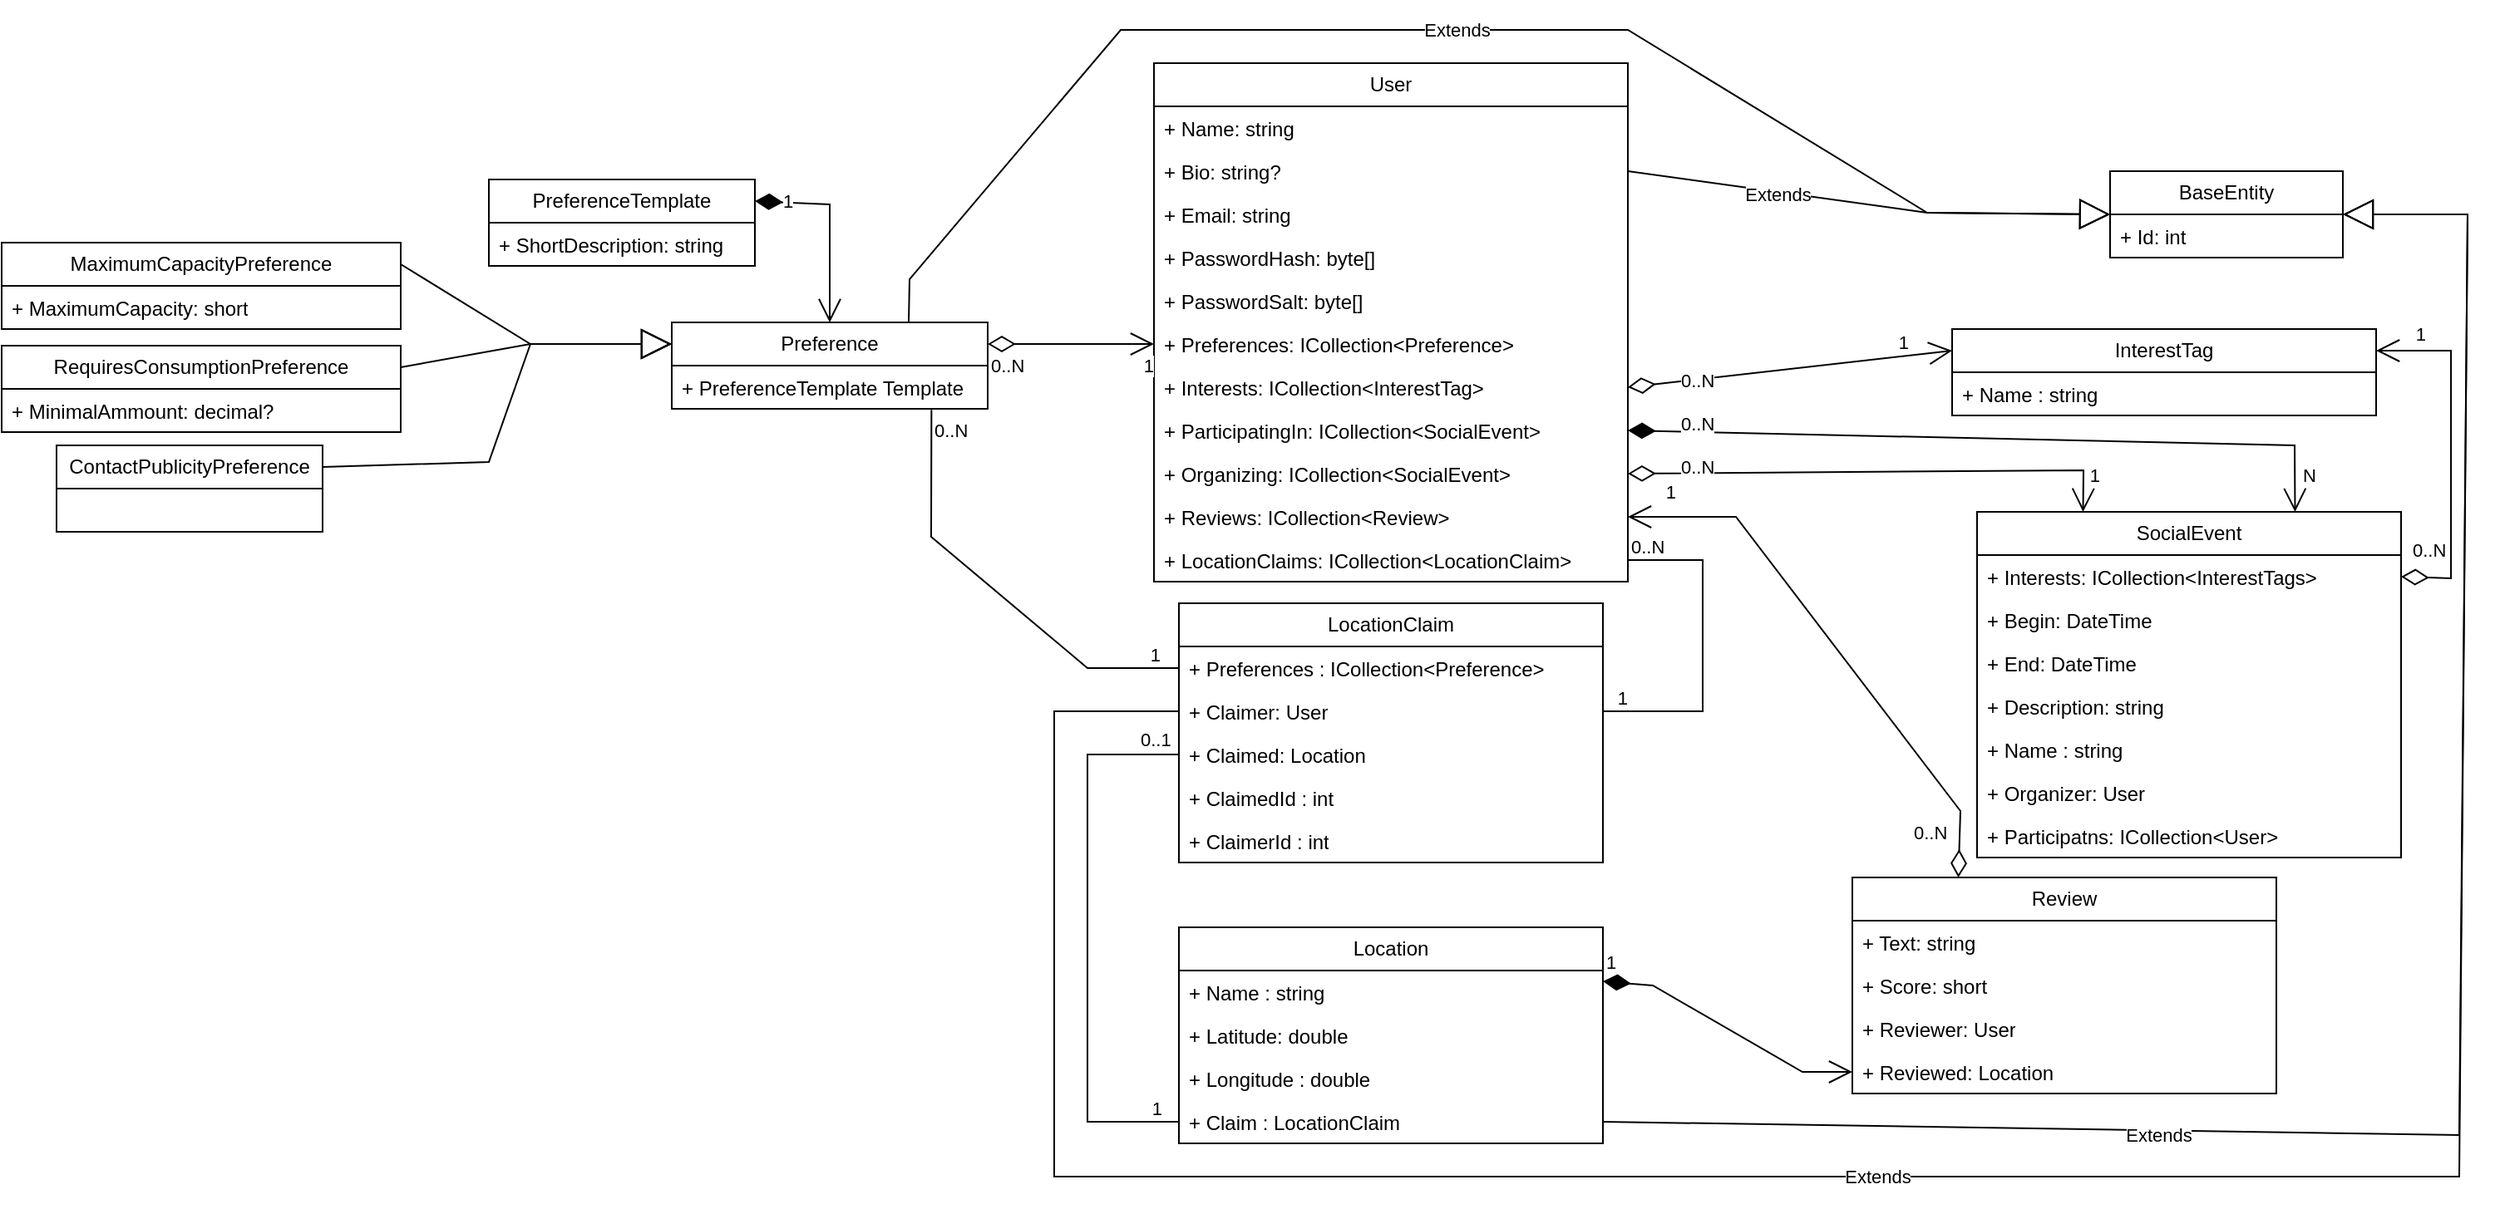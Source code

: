 <mxfile>
    <diagram name="Page-1" id="65439vAW38-Hdfyko0-h">
        <mxGraphModel dx="2931" dy="1668" grid="1" gridSize="5" guides="1" tooltips="1" connect="1" arrows="1" fold="1" page="1" pageScale="1" pageWidth="827" pageHeight="1169" math="0" shadow="0">
            <root>
                <mxCell id="0"/>
                <mxCell id="1" parent="0"/>
                <mxCell id="vAPCmih38q4xz6qMJKvT-133" value="BaseEntity" style="swimlane;fontStyle=0;childLayout=stackLayout;horizontal=1;startSize=26;fillColor=none;horizontalStack=0;resizeParent=1;resizeParentMax=0;resizeLast=0;collapsible=1;marginBottom=0;whiteSpace=wrap;html=1;" parent="1" vertex="1">
                    <mxGeometry x="538" y="325" width="140" height="52" as="geometry"/>
                </mxCell>
                <mxCell id="vAPCmih38q4xz6qMJKvT-134" value="+ Id: int" style="text;strokeColor=none;fillColor=none;align=left;verticalAlign=top;spacingLeft=4;spacingRight=4;overflow=hidden;rotatable=0;points=[[0,0.5],[1,0.5]];portConstraint=eastwest;whiteSpace=wrap;html=1;" parent="vAPCmih38q4xz6qMJKvT-133" vertex="1">
                    <mxGeometry y="26" width="140" height="26" as="geometry"/>
                </mxCell>
                <mxCell id="vAPCmih38q4xz6qMJKvT-137" value="User" style="swimlane;fontStyle=0;childLayout=stackLayout;horizontal=1;startSize=26;fillColor=none;horizontalStack=0;resizeParent=1;resizeParentMax=0;resizeLast=0;collapsible=1;marginBottom=0;whiteSpace=wrap;html=1;" parent="1" vertex="1">
                    <mxGeometry x="-37" y="260" width="285" height="312" as="geometry"/>
                </mxCell>
                <mxCell id="vAPCmih38q4xz6qMJKvT-138" value="+ Name: string" style="text;strokeColor=none;fillColor=none;align=left;verticalAlign=top;spacingLeft=4;spacingRight=4;overflow=hidden;rotatable=0;points=[[0,0.5],[1,0.5]];portConstraint=eastwest;whiteSpace=wrap;html=1;" parent="vAPCmih38q4xz6qMJKvT-137" vertex="1">
                    <mxGeometry y="26" width="285" height="26" as="geometry"/>
                </mxCell>
                <mxCell id="vAPCmih38q4xz6qMJKvT-139" value="+ Bio: string?" style="text;strokeColor=none;fillColor=none;align=left;verticalAlign=top;spacingLeft=4;spacingRight=4;overflow=hidden;rotatable=0;points=[[0,0.5],[1,0.5]];portConstraint=eastwest;whiteSpace=wrap;html=1;" parent="vAPCmih38q4xz6qMJKvT-137" vertex="1">
                    <mxGeometry y="52" width="285" height="26" as="geometry"/>
                </mxCell>
                <mxCell id="vAPCmih38q4xz6qMJKvT-140" value="+ Email: string" style="text;strokeColor=none;fillColor=none;align=left;verticalAlign=top;spacingLeft=4;spacingRight=4;overflow=hidden;rotatable=0;points=[[0,0.5],[1,0.5]];portConstraint=eastwest;whiteSpace=wrap;html=1;" parent="vAPCmih38q4xz6qMJKvT-137" vertex="1">
                    <mxGeometry y="78" width="285" height="26" as="geometry"/>
                </mxCell>
                <mxCell id="vAPCmih38q4xz6qMJKvT-141" value="+ PasswordHash: byte[]" style="text;strokeColor=none;fillColor=none;align=left;verticalAlign=top;spacingLeft=4;spacingRight=4;overflow=hidden;rotatable=0;points=[[0,0.5],[1,0.5]];portConstraint=eastwest;whiteSpace=wrap;html=1;" parent="vAPCmih38q4xz6qMJKvT-137" vertex="1">
                    <mxGeometry y="104" width="285" height="26" as="geometry"/>
                </mxCell>
                <mxCell id="vAPCmih38q4xz6qMJKvT-142" value="+ PasswordSalt: byte[]" style="text;strokeColor=none;fillColor=none;align=left;verticalAlign=top;spacingLeft=4;spacingRight=4;overflow=hidden;rotatable=0;points=[[0,0.5],[1,0.5]];portConstraint=eastwest;whiteSpace=wrap;html=1;" parent="vAPCmih38q4xz6qMJKvT-137" vertex="1">
                    <mxGeometry y="130" width="285" height="26" as="geometry"/>
                </mxCell>
                <mxCell id="vAPCmih38q4xz6qMJKvT-171" value="+ Preferences: ICollection&amp;lt;Preference&amp;gt;" style="text;strokeColor=none;fillColor=none;align=left;verticalAlign=top;spacingLeft=4;spacingRight=4;overflow=hidden;rotatable=0;points=[[0,0.5],[1,0.5]];portConstraint=eastwest;whiteSpace=wrap;html=1;" parent="vAPCmih38q4xz6qMJKvT-137" vertex="1">
                    <mxGeometry y="156" width="285" height="26" as="geometry"/>
                </mxCell>
                <mxCell id="vAPCmih38q4xz6qMJKvT-236" value="+ Interests: ICollection&amp;lt;InterestTag&amp;gt;" style="text;strokeColor=none;fillColor=none;align=left;verticalAlign=top;spacingLeft=4;spacingRight=4;overflow=hidden;rotatable=0;points=[[0,0.5],[1,0.5]];portConstraint=eastwest;whiteSpace=wrap;html=1;" parent="vAPCmih38q4xz6qMJKvT-137" vertex="1">
                    <mxGeometry y="182" width="285" height="26" as="geometry"/>
                </mxCell>
                <mxCell id="vAPCmih38q4xz6qMJKvT-184" value="+ ParticipatingIn: ICollection&amp;lt;SocialEvent&amp;gt;" style="text;strokeColor=none;fillColor=none;align=left;verticalAlign=top;spacingLeft=4;spacingRight=4;overflow=hidden;rotatable=0;points=[[0,0.5],[1,0.5]];portConstraint=eastwest;whiteSpace=wrap;html=1;" parent="vAPCmih38q4xz6qMJKvT-137" vertex="1">
                    <mxGeometry y="208" width="285" height="26" as="geometry"/>
                </mxCell>
                <mxCell id="vAPCmih38q4xz6qMJKvT-265" value="+ Organizing: ICollection&amp;lt;SocialEvent&amp;gt;" style="text;strokeColor=none;fillColor=none;align=left;verticalAlign=top;spacingLeft=4;spacingRight=4;overflow=hidden;rotatable=0;points=[[0,0.5],[1,0.5]];portConstraint=eastwest;whiteSpace=wrap;html=1;" parent="vAPCmih38q4xz6qMJKvT-137" vertex="1">
                    <mxGeometry y="234" width="285" height="26" as="geometry"/>
                </mxCell>
                <mxCell id="vAPCmih38q4xz6qMJKvT-285" value="+ Reviews: ICollection&amp;lt;Review&amp;gt;" style="text;strokeColor=none;fillColor=none;align=left;verticalAlign=top;spacingLeft=4;spacingRight=4;overflow=hidden;rotatable=0;points=[[0,0.5],[1,0.5]];portConstraint=eastwest;whiteSpace=wrap;html=1;" parent="vAPCmih38q4xz6qMJKvT-137" vertex="1">
                    <mxGeometry y="260" width="285" height="26" as="geometry"/>
                </mxCell>
                <mxCell id="vAPCmih38q4xz6qMJKvT-264" value="+ LocationClaims: ICollection&amp;lt;LocationClaim&amp;gt;" style="text;strokeColor=none;fillColor=none;align=left;verticalAlign=top;spacingLeft=4;spacingRight=4;overflow=hidden;rotatable=0;points=[[0,0.5],[1,0.5]];portConstraint=eastwest;whiteSpace=wrap;html=1;" parent="vAPCmih38q4xz6qMJKvT-137" vertex="1">
                    <mxGeometry y="286" width="285" height="26" as="geometry"/>
                </mxCell>
                <mxCell id="vAPCmih38q4xz6qMJKvT-175" value="LocationClaim" style="swimlane;fontStyle=0;childLayout=stackLayout;horizontal=1;startSize=26;fillColor=none;horizontalStack=0;resizeParent=1;resizeParentMax=0;resizeLast=0;collapsible=1;marginBottom=0;whiteSpace=wrap;html=1;" parent="1" vertex="1">
                    <mxGeometry x="-22" y="585" width="255" height="156" as="geometry"/>
                </mxCell>
                <mxCell id="vAPCmih38q4xz6qMJKvT-176" value="+ Preferences : ICollection&amp;lt;Preference&amp;gt;" style="text;strokeColor=none;fillColor=none;align=left;verticalAlign=top;spacingLeft=4;spacingRight=4;overflow=hidden;rotatable=0;points=[[0,0.5],[1,0.5]];portConstraint=eastwest;whiteSpace=wrap;html=1;" parent="vAPCmih38q4xz6qMJKvT-175" vertex="1">
                    <mxGeometry y="26" width="255" height="26" as="geometry"/>
                </mxCell>
                <mxCell id="vAPCmih38q4xz6qMJKvT-185" value="+ Claimer: User" style="text;strokeColor=none;fillColor=none;align=left;verticalAlign=top;spacingLeft=4;spacingRight=4;overflow=hidden;rotatable=0;points=[[0,0.5],[1,0.5]];portConstraint=eastwest;whiteSpace=wrap;html=1;" parent="vAPCmih38q4xz6qMJKvT-175" vertex="1">
                    <mxGeometry y="52" width="255" height="26" as="geometry"/>
                </mxCell>
                <mxCell id="vAPCmih38q4xz6qMJKvT-177" value="+ Claimed: Location" style="text;strokeColor=none;fillColor=none;align=left;verticalAlign=top;spacingLeft=4;spacingRight=4;overflow=hidden;rotatable=0;points=[[0,0.5],[1,0.5]];portConstraint=eastwest;whiteSpace=wrap;html=1;" parent="vAPCmih38q4xz6qMJKvT-175" vertex="1">
                    <mxGeometry y="78" width="255" height="26" as="geometry"/>
                </mxCell>
                <mxCell id="vAPCmih38q4xz6qMJKvT-190" value="+ ClaimedId : int" style="text;strokeColor=none;fillColor=none;align=left;verticalAlign=top;spacingLeft=4;spacingRight=4;overflow=hidden;rotatable=0;points=[[0,0.5],[1,0.5]];portConstraint=eastwest;whiteSpace=wrap;html=1;flipV=1;flipH=1;" parent="vAPCmih38q4xz6qMJKvT-175" vertex="1">
                    <mxGeometry y="104" width="255" height="26" as="geometry"/>
                </mxCell>
                <mxCell id="vAPCmih38q4xz6qMJKvT-182" value="+ ClaimerId : int" style="text;strokeColor=none;fillColor=none;align=left;verticalAlign=top;spacingLeft=4;spacingRight=4;overflow=hidden;rotatable=0;points=[[0,0.5],[1,0.5]];portConstraint=eastwest;whiteSpace=wrap;html=1;" parent="vAPCmih38q4xz6qMJKvT-175" vertex="1">
                    <mxGeometry y="130" width="255" height="26" as="geometry"/>
                </mxCell>
                <mxCell id="vAPCmih38q4xz6qMJKvT-202" value="ContactPublicityPreference" style="swimlane;fontStyle=0;childLayout=stackLayout;horizontal=1;startSize=26;fillColor=none;horizontalStack=0;resizeParent=1;resizeParentMax=0;resizeLast=0;collapsible=1;marginBottom=0;whiteSpace=wrap;html=1;" parent="1" vertex="1">
                    <mxGeometry x="-697" y="490" width="160" height="52" as="geometry"/>
                </mxCell>
                <mxCell id="vAPCmih38q4xz6qMJKvT-203" value="RequiresConsumptionPreference" style="swimlane;fontStyle=0;childLayout=stackLayout;horizontal=1;startSize=26;fillColor=none;horizontalStack=0;resizeParent=1;resizeParentMax=0;resizeLast=0;collapsible=1;marginBottom=0;whiteSpace=wrap;html=1;" parent="1" vertex="1">
                    <mxGeometry x="-730" y="430" width="240" height="52" as="geometry"/>
                </mxCell>
                <mxCell id="vAPCmih38q4xz6qMJKvT-204" value="+ MinimalAmmount: decimal?" style="text;strokeColor=none;fillColor=none;align=left;verticalAlign=top;spacingLeft=4;spacingRight=4;overflow=hidden;rotatable=0;points=[[0,0.5],[1,0.5]];portConstraint=eastwest;whiteSpace=wrap;html=1;" parent="vAPCmih38q4xz6qMJKvT-203" vertex="1">
                    <mxGeometry y="26" width="240" height="26" as="geometry"/>
                </mxCell>
                <mxCell id="vAPCmih38q4xz6qMJKvT-207" value="MaximumCapacityPreference" style="swimlane;fontStyle=0;childLayout=stackLayout;horizontal=1;startSize=26;fillColor=none;horizontalStack=0;resizeParent=1;resizeParentMax=0;resizeLast=0;collapsible=1;marginBottom=0;whiteSpace=wrap;html=1;" parent="1" vertex="1">
                    <mxGeometry x="-730" y="368" width="240" height="52" as="geometry"/>
                </mxCell>
                <mxCell id="vAPCmih38q4xz6qMJKvT-208" value="+&amp;nbsp;MaximumCapacity: short" style="text;strokeColor=none;fillColor=none;align=left;verticalAlign=top;spacingLeft=4;spacingRight=4;overflow=hidden;rotatable=0;points=[[0,0.5],[1,0.5]];portConstraint=eastwest;whiteSpace=wrap;html=1;" parent="vAPCmih38q4xz6qMJKvT-207" vertex="1">
                    <mxGeometry y="26" width="240" height="26" as="geometry"/>
                </mxCell>
                <mxCell id="vAPCmih38q4xz6qMJKvT-209" value="PreferenceTemplate" style="swimlane;fontStyle=0;childLayout=stackLayout;horizontal=1;startSize=26;fillColor=none;horizontalStack=0;resizeParent=1;resizeParentMax=0;resizeLast=0;collapsible=1;marginBottom=0;whiteSpace=wrap;html=1;" parent="1" vertex="1">
                    <mxGeometry x="-437" y="330" width="160" height="52" as="geometry"/>
                </mxCell>
                <mxCell id="vAPCmih38q4xz6qMJKvT-210" value="+ ShortDescription: string" style="text;strokeColor=none;fillColor=none;align=left;verticalAlign=top;spacingLeft=4;spacingRight=4;overflow=hidden;rotatable=0;points=[[0,0.5],[1,0.5]];portConstraint=eastwest;whiteSpace=wrap;html=1;" parent="vAPCmih38q4xz6qMJKvT-209" vertex="1">
                    <mxGeometry y="26" width="160" height="26" as="geometry"/>
                </mxCell>
                <mxCell id="vAPCmih38q4xz6qMJKvT-211" value="Preference" style="swimlane;fontStyle=0;childLayout=stackLayout;horizontal=1;startSize=26;fillColor=none;horizontalStack=0;resizeParent=1;resizeParentMax=0;resizeLast=0;collapsible=1;marginBottom=0;whiteSpace=wrap;html=1;" parent="1" vertex="1">
                    <mxGeometry x="-327" y="416" width="190" height="52" as="geometry"/>
                </mxCell>
                <mxCell id="vAPCmih38q4xz6qMJKvT-212" value="+ PreferenceTemplate Template" style="text;strokeColor=none;fillColor=none;align=left;verticalAlign=top;spacingLeft=4;spacingRight=4;overflow=hidden;rotatable=0;points=[[0,0.5],[1,0.5]];portConstraint=eastwest;whiteSpace=wrap;html=1;" parent="vAPCmih38q4xz6qMJKvT-211" vertex="1">
                    <mxGeometry y="26" width="190" height="26" as="geometry"/>
                </mxCell>
                <mxCell id="vAPCmih38q4xz6qMJKvT-214" value="" style="endArrow=none;html=1;rounded=0;entryX=1;entryY=0.5;entryDx=0;entryDy=0;exitX=1;exitY=0.5;exitDx=0;exitDy=0;" parent="1" source="vAPCmih38q4xz6qMJKvT-264" target="vAPCmih38q4xz6qMJKvT-185" edge="1">
                    <mxGeometry relative="1" as="geometry">
                        <mxPoint x="302.655" y="480" as="sourcePoint"/>
                        <mxPoint x="-137" y="595" as="targetPoint"/>
                        <Array as="points">
                            <mxPoint x="293" y="559"/>
                            <mxPoint x="293" y="650"/>
                        </Array>
                    </mxGeometry>
                </mxCell>
                <mxCell id="vAPCmih38q4xz6qMJKvT-215" value="0..N" style="edgeLabel;resizable=0;html=1;align=left;verticalAlign=bottom;" parent="vAPCmih38q4xz6qMJKvT-214" connectable="0" vertex="1">
                    <mxGeometry x="-1" relative="1" as="geometry"/>
                </mxCell>
                <mxCell id="vAPCmih38q4xz6qMJKvT-216" value="1" style="edgeLabel;resizable=0;html=1;align=right;verticalAlign=bottom;" parent="vAPCmih38q4xz6qMJKvT-214" connectable="0" vertex="1">
                    <mxGeometry x="1" relative="1" as="geometry">
                        <mxPoint x="15" as="offset"/>
                    </mxGeometry>
                </mxCell>
                <mxCell id="vAPCmih38q4xz6qMJKvT-218" value="Extends" style="endArrow=block;endSize=16;endFill=0;html=1;rounded=0;exitX=1;exitY=0.5;exitDx=0;exitDy=0;entryX=0;entryY=0.5;entryDx=0;entryDy=0;" parent="1" source="vAPCmih38q4xz6qMJKvT-139" target="vAPCmih38q4xz6qMJKvT-133" edge="1">
                    <mxGeometry x="-0.375" y="-2" width="160" relative="1" as="geometry">
                        <mxPoint x="183" y="215" as="sourcePoint"/>
                        <mxPoint x="613" y="390" as="targetPoint"/>
                        <Array as="points">
                            <mxPoint x="428" y="350"/>
                        </Array>
                        <mxPoint as="offset"/>
                    </mxGeometry>
                </mxCell>
                <mxCell id="vAPCmih38q4xz6qMJKvT-219" value="Extends" style="endArrow=block;endSize=16;endFill=0;html=1;rounded=0;exitX=0.75;exitY=0;exitDx=0;exitDy=0;entryX=0;entryY=0.5;entryDx=0;entryDy=0;" parent="1" source="vAPCmih38q4xz6qMJKvT-211" target="vAPCmih38q4xz6qMJKvT-133" edge="1">
                    <mxGeometry width="160" relative="1" as="geometry">
                        <mxPoint x="-187" y="210" as="sourcePoint"/>
                        <mxPoint x="548" y="415" as="targetPoint"/>
                        <Array as="points">
                            <mxPoint x="-184" y="390"/>
                            <mxPoint x="-57" y="240"/>
                            <mxPoint x="248" y="240"/>
                            <mxPoint x="428" y="350"/>
                        </Array>
                    </mxGeometry>
                </mxCell>
                <mxCell id="vAPCmih38q4xz6qMJKvT-221" value="" style="endArrow=open;html=1;endSize=12;startArrow=diamondThin;startSize=14;startFill=0;rounded=0;entryX=0;entryY=0.5;entryDx=0;entryDy=0;exitX=1;exitY=0.25;exitDx=0;exitDy=0;" parent="1" source="vAPCmih38q4xz6qMJKvT-211" target="vAPCmih38q4xz6qMJKvT-171" edge="1">
                    <mxGeometry relative="1" as="geometry">
                        <mxPoint x="-212" y="487" as="sourcePoint"/>
                        <mxPoint x="-52" y="487" as="targetPoint"/>
                    </mxGeometry>
                </mxCell>
                <mxCell id="vAPCmih38q4xz6qMJKvT-222" value="0..N" style="edgeLabel;resizable=0;html=1;align=left;verticalAlign=top;" parent="vAPCmih38q4xz6qMJKvT-221" connectable="0" vertex="1">
                    <mxGeometry x="-1" relative="1" as="geometry"/>
                </mxCell>
                <mxCell id="vAPCmih38q4xz6qMJKvT-223" value="1" style="edgeLabel;resizable=0;html=1;align=right;verticalAlign=top;" parent="vAPCmih38q4xz6qMJKvT-221" connectable="0" vertex="1">
                    <mxGeometry x="1" relative="1" as="geometry"/>
                </mxCell>
                <mxCell id="vAPCmih38q4xz6qMJKvT-224" value="" style="endArrow=open;html=1;endSize=12;startArrow=diamondThin;startSize=14;startFill=1;rounded=0;entryX=0.5;entryY=0;entryDx=0;entryDy=0;exitX=1;exitY=0.25;exitDx=0;exitDy=0;" parent="1" source="vAPCmih38q4xz6qMJKvT-209" target="vAPCmih38q4xz6qMJKvT-211" edge="1">
                    <mxGeometry relative="1" as="geometry">
                        <mxPoint x="-277" y="189" as="sourcePoint"/>
                        <mxPoint x="-152" y="260" as="targetPoint"/>
                        <Array as="points">
                            <mxPoint x="-232" y="345"/>
                        </Array>
                    </mxGeometry>
                </mxCell>
                <mxCell id="vAPCmih38q4xz6qMJKvT-225" value="1" style="edgeLabel;resizable=0;html=1;align=left;verticalAlign=top;" parent="vAPCmih38q4xz6qMJKvT-224" connectable="0" vertex="1">
                    <mxGeometry x="-1" relative="1" as="geometry">
                        <mxPoint x="15" y="-13" as="offset"/>
                    </mxGeometry>
                </mxCell>
                <mxCell id="vAPCmih38q4xz6qMJKvT-230" value="" style="endArrow=block;endSize=16;endFill=0;html=1;rounded=0;entryX=0;entryY=0.25;entryDx=0;entryDy=0;exitX=1;exitY=0.25;exitDx=0;exitDy=0;" parent="1" source="vAPCmih38q4xz6qMJKvT-207" target="vAPCmih38q4xz6qMJKvT-211" edge="1">
                    <mxGeometry x="0.4" y="18" width="160" relative="1" as="geometry">
                        <mxPoint x="-477" y="380" as="sourcePoint"/>
                        <mxPoint x="-342" y="483" as="targetPoint"/>
                        <Array as="points">
                            <mxPoint x="-412" y="429"/>
                        </Array>
                        <mxPoint y="1" as="offset"/>
                    </mxGeometry>
                </mxCell>
                <mxCell id="vAPCmih38q4xz6qMJKvT-231" value="" style="endArrow=block;endSize=16;endFill=0;html=1;rounded=0;entryX=0;entryY=0.25;entryDx=0;entryDy=0;exitX=1;exitY=0.25;exitDx=0;exitDy=0;" parent="1" source="vAPCmih38q4xz6qMJKvT-203" target="vAPCmih38q4xz6qMJKvT-211" edge="1">
                    <mxGeometry x="0.4" y="18" width="160" relative="1" as="geometry">
                        <mxPoint x="-492" y="416" as="sourcePoint"/>
                        <mxPoint x="-327" y="457" as="targetPoint"/>
                        <Array as="points">
                            <mxPoint x="-412" y="429"/>
                        </Array>
                        <mxPoint y="1" as="offset"/>
                    </mxGeometry>
                </mxCell>
                <mxCell id="vAPCmih38q4xz6qMJKvT-232" value="" style="endArrow=block;endSize=16;endFill=0;html=1;rounded=0;entryX=0;entryY=0.25;entryDx=0;entryDy=0;exitX=1;exitY=0.25;exitDx=0;exitDy=0;" parent="1" source="vAPCmih38q4xz6qMJKvT-202" target="vAPCmih38q4xz6qMJKvT-211" edge="1">
                    <mxGeometry x="0.4" y="18" width="160" relative="1" as="geometry">
                        <mxPoint x="-482" y="398" as="sourcePoint"/>
                        <mxPoint x="-317" y="439" as="targetPoint"/>
                        <Array as="points">
                            <mxPoint x="-437" y="500"/>
                            <mxPoint x="-412" y="429"/>
                        </Array>
                        <mxPoint y="1" as="offset"/>
                    </mxGeometry>
                </mxCell>
                <mxCell id="vAPCmih38q4xz6qMJKvT-233" value="" style="endArrow=none;html=1;rounded=0;entryX=0;entryY=0.5;entryDx=0;entryDy=0;exitX=0.822;exitY=1.022;exitDx=0;exitDy=0;exitPerimeter=0;" parent="1" source="vAPCmih38q4xz6qMJKvT-212" target="vAPCmih38q4xz6qMJKvT-176" edge="1">
                    <mxGeometry relative="1" as="geometry">
                        <mxPoint x="-232" y="510" as="sourcePoint"/>
                        <mxPoint x="-37" y="715" as="targetPoint"/>
                        <Array as="points">
                            <mxPoint x="-171" y="545"/>
                            <mxPoint x="-77" y="624"/>
                        </Array>
                    </mxGeometry>
                </mxCell>
                <mxCell id="vAPCmih38q4xz6qMJKvT-234" value="0..N" style="edgeLabel;resizable=0;html=1;align=left;verticalAlign=bottom;" parent="vAPCmih38q4xz6qMJKvT-233" connectable="0" vertex="1">
                    <mxGeometry x="-1" relative="1" as="geometry">
                        <mxPoint y="21" as="offset"/>
                    </mxGeometry>
                </mxCell>
                <mxCell id="vAPCmih38q4xz6qMJKvT-235" value="1" style="edgeLabel;resizable=0;html=1;align=right;verticalAlign=bottom;" parent="vAPCmih38q4xz6qMJKvT-233" connectable="0" vertex="1">
                    <mxGeometry x="1" relative="1" as="geometry">
                        <mxPoint x="-10" as="offset"/>
                    </mxGeometry>
                </mxCell>
                <mxCell id="vAPCmih38q4xz6qMJKvT-239" value="Location" style="swimlane;fontStyle=0;childLayout=stackLayout;horizontal=1;startSize=26;fillColor=none;horizontalStack=0;resizeParent=1;resizeParentMax=0;resizeLast=0;collapsible=1;marginBottom=0;whiteSpace=wrap;html=1;" parent="1" vertex="1">
                    <mxGeometry x="-22" y="780" width="255" height="130" as="geometry"/>
                </mxCell>
                <mxCell id="vAPCmih38q4xz6qMJKvT-241" value="+ Name : string" style="text;strokeColor=none;fillColor=none;align=left;verticalAlign=top;spacingLeft=4;spacingRight=4;overflow=hidden;rotatable=0;points=[[0,0.5],[1,0.5]];portConstraint=eastwest;whiteSpace=wrap;html=1;" parent="vAPCmih38q4xz6qMJKvT-239" vertex="1">
                    <mxGeometry y="26" width="255" height="26" as="geometry"/>
                </mxCell>
                <mxCell id="vAPCmih38q4xz6qMJKvT-242" value="+ Latitude: double" style="text;strokeColor=none;fillColor=none;align=left;verticalAlign=top;spacingLeft=4;spacingRight=4;overflow=hidden;rotatable=0;points=[[0,0.5],[1,0.5]];portConstraint=eastwest;whiteSpace=wrap;html=1;" parent="vAPCmih38q4xz6qMJKvT-239" vertex="1">
                    <mxGeometry y="52" width="255" height="26" as="geometry"/>
                </mxCell>
                <mxCell id="vAPCmih38q4xz6qMJKvT-243" value="+ Longitude : double" style="text;strokeColor=none;fillColor=none;align=left;verticalAlign=top;spacingLeft=4;spacingRight=4;overflow=hidden;rotatable=0;points=[[0,0.5],[1,0.5]];portConstraint=eastwest;whiteSpace=wrap;html=1;" parent="vAPCmih38q4xz6qMJKvT-239" vertex="1">
                    <mxGeometry y="78" width="255" height="26" as="geometry"/>
                </mxCell>
                <mxCell id="vAPCmih38q4xz6qMJKvT-244" value="+&amp;nbsp;Claim :&amp;nbsp;LocationClaim" style="text;strokeColor=none;fillColor=none;align=left;verticalAlign=top;spacingLeft=4;spacingRight=4;overflow=hidden;rotatable=0;points=[[0,0.5],[1,0.5]];portConstraint=eastwest;whiteSpace=wrap;html=1;" parent="vAPCmih38q4xz6qMJKvT-239" vertex="1">
                    <mxGeometry y="104" width="255" height="26" as="geometry"/>
                </mxCell>
                <mxCell id="vAPCmih38q4xz6qMJKvT-248" value="" style="endArrow=none;html=1;rounded=0;entryX=0;entryY=0.5;entryDx=0;entryDy=0;exitX=0;exitY=0.5;exitDx=0;exitDy=0;" parent="1" source="vAPCmih38q4xz6qMJKvT-177" target="vAPCmih38q4xz6qMJKvT-244" edge="1">
                    <mxGeometry relative="1" as="geometry">
                        <mxPoint x="-171" y="710" as="sourcePoint"/>
                        <mxPoint x="-22" y="865" as="targetPoint"/>
                        <Array as="points">
                            <mxPoint x="-77" y="676"/>
                            <mxPoint x="-77" y="897"/>
                        </Array>
                    </mxGeometry>
                </mxCell>
                <mxCell id="vAPCmih38q4xz6qMJKvT-249" value="0..1" style="edgeLabel;resizable=0;html=1;align=left;verticalAlign=bottom;" parent="vAPCmih38q4xz6qMJKvT-248" connectable="0" vertex="1">
                    <mxGeometry x="-1" relative="1" as="geometry">
                        <mxPoint x="-25" y="-1" as="offset"/>
                    </mxGeometry>
                </mxCell>
                <mxCell id="vAPCmih38q4xz6qMJKvT-250" value="1" style="edgeLabel;resizable=0;html=1;align=right;verticalAlign=bottom;" parent="vAPCmih38q4xz6qMJKvT-248" connectable="0" vertex="1">
                    <mxGeometry x="1" relative="1" as="geometry">
                        <mxPoint x="-10" as="offset"/>
                    </mxGeometry>
                </mxCell>
                <mxCell id="vAPCmih38q4xz6qMJKvT-251" value="Extends" style="endArrow=block;endSize=16;endFill=0;html=1;rounded=0;exitX=0;exitY=0.5;exitDx=0;exitDy=0;entryX=1;entryY=0.5;entryDx=0;entryDy=0;" parent="1" source="vAPCmih38q4xz6qMJKvT-185" target="vAPCmih38q4xz6qMJKvT-133" edge="1">
                    <mxGeometry x="-0.083" width="160" relative="1" as="geometry">
                        <mxPoint x="203" y="585" as="sourcePoint"/>
                        <mxPoint x="707.091" y="350" as="targetPoint"/>
                        <Array as="points">
                            <mxPoint x="-97" y="650"/>
                            <mxPoint x="-97" y="930"/>
                            <mxPoint x="748" y="930"/>
                            <mxPoint x="753" y="351"/>
                        </Array>
                        <mxPoint as="offset"/>
                    </mxGeometry>
                </mxCell>
                <mxCell id="vAPCmih38q4xz6qMJKvT-252" value="Extends" style="endArrow=block;endSize=16;endFill=0;html=1;rounded=0;entryX=1;entryY=0.5;entryDx=0;entryDy=0;exitX=1;exitY=0.5;exitDx=0;exitDy=0;" parent="1" source="vAPCmih38q4xz6qMJKvT-244" target="vAPCmih38q4xz6qMJKvT-133" edge="1">
                    <mxGeometry x="-0.414" y="-3" width="160" relative="1" as="geometry">
                        <mxPoint x="278" y="890" as="sourcePoint"/>
                        <mxPoint x="538" y="396" as="targetPoint"/>
                        <Array as="points">
                            <mxPoint x="748" y="905"/>
                            <mxPoint x="753" y="351"/>
                        </Array>
                        <mxPoint x="-1" as="offset"/>
                    </mxGeometry>
                </mxCell>
                <mxCell id="vAPCmih38q4xz6qMJKvT-254" value="SocialEvent" style="swimlane;fontStyle=0;childLayout=stackLayout;horizontal=1;startSize=26;fillColor=none;horizontalStack=0;resizeParent=1;resizeParentMax=0;resizeLast=0;collapsible=1;marginBottom=0;whiteSpace=wrap;html=1;" parent="1" vertex="1">
                    <mxGeometry x="458" y="530" width="255" height="208" as="geometry"/>
                </mxCell>
                <mxCell id="vAPCmih38q4xz6qMJKvT-281" value="+ Interests: ICollection&amp;lt;InterestTags&amp;gt;" style="text;strokeColor=none;fillColor=none;align=left;verticalAlign=top;spacingLeft=4;spacingRight=4;overflow=hidden;rotatable=0;points=[[0,0.5],[1,0.5]];portConstraint=eastwest;whiteSpace=wrap;html=1;" parent="vAPCmih38q4xz6qMJKvT-254" vertex="1">
                    <mxGeometry y="26" width="255" height="26" as="geometry"/>
                </mxCell>
                <mxCell id="vAPCmih38q4xz6qMJKvT-255" value="+ Begin: DateTime" style="text;strokeColor=none;fillColor=none;align=left;verticalAlign=top;spacingLeft=4;spacingRight=4;overflow=hidden;rotatable=0;points=[[0,0.5],[1,0.5]];portConstraint=eastwest;whiteSpace=wrap;html=1;" parent="vAPCmih38q4xz6qMJKvT-254" vertex="1">
                    <mxGeometry y="52" width="255" height="26" as="geometry"/>
                </mxCell>
                <mxCell id="vAPCmih38q4xz6qMJKvT-256" value="+ End: DateTime" style="text;strokeColor=none;fillColor=none;align=left;verticalAlign=top;spacingLeft=4;spacingRight=4;overflow=hidden;rotatable=0;points=[[0,0.5],[1,0.5]];portConstraint=eastwest;whiteSpace=wrap;html=1;" parent="vAPCmih38q4xz6qMJKvT-254" vertex="1">
                    <mxGeometry y="78" width="255" height="26" as="geometry"/>
                </mxCell>
                <mxCell id="vAPCmih38q4xz6qMJKvT-257" value="+ Description: string" style="text;strokeColor=none;fillColor=none;align=left;verticalAlign=top;spacingLeft=4;spacingRight=4;overflow=hidden;rotatable=0;points=[[0,0.5],[1,0.5]];portConstraint=eastwest;whiteSpace=wrap;html=1;" parent="vAPCmih38q4xz6qMJKvT-254" vertex="1">
                    <mxGeometry y="104" width="255" height="26" as="geometry"/>
                </mxCell>
                <mxCell id="vAPCmih38q4xz6qMJKvT-258" value="+ Name : string" style="text;strokeColor=none;fillColor=none;align=left;verticalAlign=top;spacingLeft=4;spacingRight=4;overflow=hidden;rotatable=0;points=[[0,0.5],[1,0.5]];portConstraint=eastwest;whiteSpace=wrap;html=1;" parent="vAPCmih38q4xz6qMJKvT-254" vertex="1">
                    <mxGeometry y="130" width="255" height="26" as="geometry"/>
                </mxCell>
                <mxCell id="vAPCmih38q4xz6qMJKvT-274" value="+ Organizer: User" style="text;strokeColor=none;fillColor=none;align=left;verticalAlign=top;spacingLeft=4;spacingRight=4;overflow=hidden;rotatable=0;points=[[0,0.5],[1,0.5]];portConstraint=eastwest;whiteSpace=wrap;html=1;" parent="vAPCmih38q4xz6qMJKvT-254" vertex="1">
                    <mxGeometry y="156" width="255" height="26" as="geometry"/>
                </mxCell>
                <mxCell id="vAPCmih38q4xz6qMJKvT-275" value="+ Participatns: ICollection&amp;lt;User&amp;gt;" style="text;strokeColor=none;fillColor=none;align=left;verticalAlign=top;spacingLeft=4;spacingRight=4;overflow=hidden;rotatable=0;points=[[0,0.5],[1,0.5]];portConstraint=eastwest;whiteSpace=wrap;html=1;" parent="vAPCmih38q4xz6qMJKvT-254" vertex="1">
                    <mxGeometry y="182" width="255" height="26" as="geometry"/>
                </mxCell>
                <mxCell id="vAPCmih38q4xz6qMJKvT-259" value="InterestTag" style="swimlane;fontStyle=0;childLayout=stackLayout;horizontal=1;startSize=26;fillColor=none;horizontalStack=0;resizeParent=1;resizeParentMax=0;resizeLast=0;collapsible=1;marginBottom=0;whiteSpace=wrap;html=1;" parent="1" vertex="1">
                    <mxGeometry x="443" y="420" width="255" height="52" as="geometry"/>
                </mxCell>
                <mxCell id="vAPCmih38q4xz6qMJKvT-263" value="+ Name : string" style="text;strokeColor=none;fillColor=none;align=left;verticalAlign=top;spacingLeft=4;spacingRight=4;overflow=hidden;rotatable=0;points=[[0,0.5],[1,0.5]];portConstraint=eastwest;whiteSpace=wrap;html=1;" parent="vAPCmih38q4xz6qMJKvT-259" vertex="1">
                    <mxGeometry y="26" width="255" height="26" as="geometry"/>
                </mxCell>
                <mxCell id="vAPCmih38q4xz6qMJKvT-267" value="" style="endArrow=open;html=1;endSize=12;startArrow=diamondThin;startSize=14;startFill=0;rounded=0;entryX=0.25;entryY=0;entryDx=0;entryDy=0;exitX=1;exitY=0.5;exitDx=0;exitDy=0;" parent="1" source="vAPCmih38q4xz6qMJKvT-265" target="vAPCmih38q4xz6qMJKvT-254" edge="1">
                    <mxGeometry relative="1" as="geometry">
                        <mxPoint x="363" y="500" as="sourcePoint"/>
                        <mxPoint x="463" y="500" as="targetPoint"/>
                        <Array as="points">
                            <mxPoint x="522" y="505"/>
                        </Array>
                    </mxGeometry>
                </mxCell>
                <mxCell id="vAPCmih38q4xz6qMJKvT-268" value="0..N" style="edgeLabel;resizable=0;html=1;align=left;verticalAlign=top;" parent="vAPCmih38q4xz6qMJKvT-267" connectable="0" vertex="1">
                    <mxGeometry x="-1" relative="1" as="geometry">
                        <mxPoint x="30" y="-17" as="offset"/>
                    </mxGeometry>
                </mxCell>
                <mxCell id="vAPCmih38q4xz6qMJKvT-269" value="1" style="edgeLabel;resizable=0;html=1;align=right;verticalAlign=top;" parent="vAPCmih38q4xz6qMJKvT-267" connectable="0" vertex="1">
                    <mxGeometry x="1" relative="1" as="geometry">
                        <mxPoint x="11" y="-35" as="offset"/>
                    </mxGeometry>
                </mxCell>
                <mxCell id="vAPCmih38q4xz6qMJKvT-271" value="" style="endArrow=open;html=1;endSize=12;startArrow=diamondThin;startSize=14;startFill=1;rounded=0;entryX=0.75;entryY=0;entryDx=0;entryDy=0;exitX=1;exitY=0.5;exitDx=0;exitDy=0;" parent="1" source="vAPCmih38q4xz6qMJKvT-184" target="vAPCmih38q4xz6qMJKvT-254" edge="1">
                    <mxGeometry relative="1" as="geometry">
                        <mxPoint x="268" y="475" as="sourcePoint"/>
                        <mxPoint x="517" y="523" as="targetPoint"/>
                        <Array as="points">
                            <mxPoint x="649" y="490"/>
                        </Array>
                    </mxGeometry>
                </mxCell>
                <mxCell id="vAPCmih38q4xz6qMJKvT-272" value="0..N" style="edgeLabel;resizable=0;html=1;align=left;verticalAlign=top;" parent="vAPCmih38q4xz6qMJKvT-271" connectable="0" vertex="1">
                    <mxGeometry x="-1" relative="1" as="geometry">
                        <mxPoint x="30" y="-17" as="offset"/>
                    </mxGeometry>
                </mxCell>
                <mxCell id="vAPCmih38q4xz6qMJKvT-273" value="N" style="edgeLabel;resizable=0;html=1;align=right;verticalAlign=top;" parent="vAPCmih38q4xz6qMJKvT-271" connectable="0" vertex="1">
                    <mxGeometry x="1" relative="1" as="geometry">
                        <mxPoint x="13" y="-35" as="offset"/>
                    </mxGeometry>
                </mxCell>
                <mxCell id="vAPCmih38q4xz6qMJKvT-276" value="" style="endArrow=open;html=1;endSize=12;startArrow=diamondThin;startSize=14;startFill=0;rounded=0;entryX=0;entryY=0.25;entryDx=0;entryDy=0;exitX=1;exitY=0.5;exitDx=0;exitDy=0;" parent="1" source="vAPCmih38q4xz6qMJKvT-236" target="vAPCmih38q4xz6qMJKvT-259" edge="1">
                    <mxGeometry relative="1" as="geometry">
                        <mxPoint x="258" y="450" as="sourcePoint"/>
                        <mxPoint x="507" y="498" as="targetPoint"/>
                        <Array as="points"/>
                    </mxGeometry>
                </mxCell>
                <mxCell id="vAPCmih38q4xz6qMJKvT-277" value="0..N" style="edgeLabel;resizable=0;html=1;align=left;verticalAlign=top;" parent="vAPCmih38q4xz6qMJKvT-276" connectable="0" vertex="1">
                    <mxGeometry x="-1" relative="1" as="geometry">
                        <mxPoint x="30" y="-17" as="offset"/>
                    </mxGeometry>
                </mxCell>
                <mxCell id="vAPCmih38q4xz6qMJKvT-278" value="1" style="edgeLabel;resizable=0;html=1;align=right;verticalAlign=top;" parent="vAPCmih38q4xz6qMJKvT-276" connectable="0" vertex="1">
                    <mxGeometry x="1" relative="1" as="geometry">
                        <mxPoint x="-25" y="-18" as="offset"/>
                    </mxGeometry>
                </mxCell>
                <mxCell id="vAPCmih38q4xz6qMJKvT-282" value="" style="endArrow=open;html=1;endSize=12;startArrow=diamondThin;startSize=14;startFill=0;rounded=0;entryX=1;entryY=0.25;entryDx=0;entryDy=0;exitX=1;exitY=0.5;exitDx=0;exitDy=0;" parent="1" source="vAPCmih38q4xz6qMJKvT-281" target="vAPCmih38q4xz6qMJKvT-259" edge="1">
                    <mxGeometry relative="1" as="geometry">
                        <mxPoint x="618" y="510" as="sourcePoint"/>
                        <mxPoint x="813" y="488" as="targetPoint"/>
                        <Array as="points">
                            <mxPoint x="743" y="570"/>
                            <mxPoint x="743" y="433"/>
                        </Array>
                    </mxGeometry>
                </mxCell>
                <mxCell id="vAPCmih38q4xz6qMJKvT-283" value="0..N" style="edgeLabel;resizable=0;html=1;align=left;verticalAlign=top;" parent="vAPCmih38q4xz6qMJKvT-282" connectable="0" vertex="1">
                    <mxGeometry x="-1" relative="1" as="geometry">
                        <mxPoint x="5" y="-29" as="offset"/>
                    </mxGeometry>
                </mxCell>
                <mxCell id="vAPCmih38q4xz6qMJKvT-284" value="1" style="edgeLabel;resizable=0;html=1;align=right;verticalAlign=top;" parent="vAPCmih38q4xz6qMJKvT-282" connectable="0" vertex="1">
                    <mxGeometry x="1" relative="1" as="geometry">
                        <mxPoint x="30" y="-23" as="offset"/>
                    </mxGeometry>
                </mxCell>
                <mxCell id="vAPCmih38q4xz6qMJKvT-286" value="Review" style="swimlane;fontStyle=0;childLayout=stackLayout;horizontal=1;startSize=26;fillColor=none;horizontalStack=0;resizeParent=1;resizeParentMax=0;resizeLast=0;collapsible=1;marginBottom=0;whiteSpace=wrap;html=1;" parent="1" vertex="1">
                    <mxGeometry x="383" y="750" width="255" height="130" as="geometry"/>
                </mxCell>
                <mxCell id="vAPCmih38q4xz6qMJKvT-287" value="+ Text: string" style="text;strokeColor=none;fillColor=none;align=left;verticalAlign=top;spacingLeft=4;spacingRight=4;overflow=hidden;rotatable=0;points=[[0,0.5],[1,0.5]];portConstraint=eastwest;whiteSpace=wrap;html=1;" parent="vAPCmih38q4xz6qMJKvT-286" vertex="1">
                    <mxGeometry y="26" width="255" height="26" as="geometry"/>
                </mxCell>
                <mxCell id="vAPCmih38q4xz6qMJKvT-288" value="+ Score: short" style="text;strokeColor=none;fillColor=none;align=left;verticalAlign=top;spacingLeft=4;spacingRight=4;overflow=hidden;rotatable=0;points=[[0,0.5],[1,0.5]];portConstraint=eastwest;whiteSpace=wrap;html=1;" parent="vAPCmih38q4xz6qMJKvT-286" vertex="1">
                    <mxGeometry y="52" width="255" height="26" as="geometry"/>
                </mxCell>
                <mxCell id="vAPCmih38q4xz6qMJKvT-289" value="+ Reviewer: User" style="text;strokeColor=none;fillColor=none;align=left;verticalAlign=top;spacingLeft=4;spacingRight=4;overflow=hidden;rotatable=0;points=[[0,0.5],[1,0.5]];portConstraint=eastwest;whiteSpace=wrap;html=1;" parent="vAPCmih38q4xz6qMJKvT-286" vertex="1">
                    <mxGeometry y="78" width="255" height="26" as="geometry"/>
                </mxCell>
                <mxCell id="vAPCmih38q4xz6qMJKvT-290" value="+ Reviewed: Location" style="text;strokeColor=none;fillColor=none;align=left;verticalAlign=top;spacingLeft=4;spacingRight=4;overflow=hidden;rotatable=0;points=[[0,0.5],[1,0.5]];portConstraint=eastwest;whiteSpace=wrap;html=1;" parent="vAPCmih38q4xz6qMJKvT-286" vertex="1">
                    <mxGeometry y="104" width="255" height="26" as="geometry"/>
                </mxCell>
                <mxCell id="vAPCmih38q4xz6qMJKvT-292" value="" style="endArrow=open;html=1;endSize=12;startArrow=diamondThin;startSize=14;startFill=0;rounded=0;entryX=1;entryY=0.5;entryDx=0;entryDy=0;exitX=0.25;exitY=0;exitDx=0;exitDy=0;" parent="1" source="vAPCmih38q4xz6qMJKvT-286" target="vAPCmih38q4xz6qMJKvT-285" edge="1">
                    <mxGeometry relative="1" as="geometry">
                        <mxPoint x="532" y="555" as="sourcePoint"/>
                        <mxPoint x="258" y="532" as="targetPoint"/>
                        <Array as="points">
                            <mxPoint x="448" y="710"/>
                            <mxPoint x="313" y="533"/>
                        </Array>
                    </mxGeometry>
                </mxCell>
                <mxCell id="vAPCmih38q4xz6qMJKvT-293" value="0..N" style="edgeLabel;resizable=0;html=1;align=left;verticalAlign=top;" parent="vAPCmih38q4xz6qMJKvT-292" connectable="0" vertex="1">
                    <mxGeometry x="-1" relative="1" as="geometry">
                        <mxPoint x="-29" y="-40" as="offset"/>
                    </mxGeometry>
                </mxCell>
                <mxCell id="vAPCmih38q4xz6qMJKvT-294" value="1" style="edgeLabel;resizable=0;html=1;align=right;verticalAlign=top;" parent="vAPCmih38q4xz6qMJKvT-292" connectable="0" vertex="1">
                    <mxGeometry x="1" relative="1" as="geometry">
                        <mxPoint x="29" y="-28" as="offset"/>
                    </mxGeometry>
                </mxCell>
                <mxCell id="vAPCmih38q4xz6qMJKvT-301" value="1" style="endArrow=open;html=1;endSize=12;startArrow=diamondThin;startSize=14;startFill=1;align=left;verticalAlign=bottom;rounded=0;entryX=0;entryY=0.5;entryDx=0;entryDy=0;exitX=1;exitY=0.25;exitDx=0;exitDy=0;" parent="1" source="vAPCmih38q4xz6qMJKvT-239" target="vAPCmih38q4xz6qMJKvT-290" edge="1">
                    <mxGeometry x="-1" y="3" relative="1" as="geometry">
                        <mxPoint x="223" y="750" as="sourcePoint"/>
                        <mxPoint x="383" y="750" as="targetPoint"/>
                        <Array as="points">
                            <mxPoint x="263" y="815"/>
                            <mxPoint x="353" y="867"/>
                        </Array>
                    </mxGeometry>
                </mxCell>
            </root>
        </mxGraphModel>
    </diagram>
</mxfile>